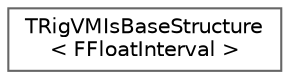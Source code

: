 digraph "Graphical Class Hierarchy"
{
 // INTERACTIVE_SVG=YES
 // LATEX_PDF_SIZE
  bgcolor="transparent";
  edge [fontname=Helvetica,fontsize=10,labelfontname=Helvetica,labelfontsize=10];
  node [fontname=Helvetica,fontsize=10,shape=box,height=0.2,width=0.4];
  rankdir="LR";
  Node0 [id="Node000000",label="TRigVMIsBaseStructure\l\< FFloatInterval \>",height=0.2,width=0.4,color="grey40", fillcolor="white", style="filled",URL="$d7/da1/structTRigVMIsBaseStructure_3_01FFloatInterval_01_4.html",tooltip=" "];
}
